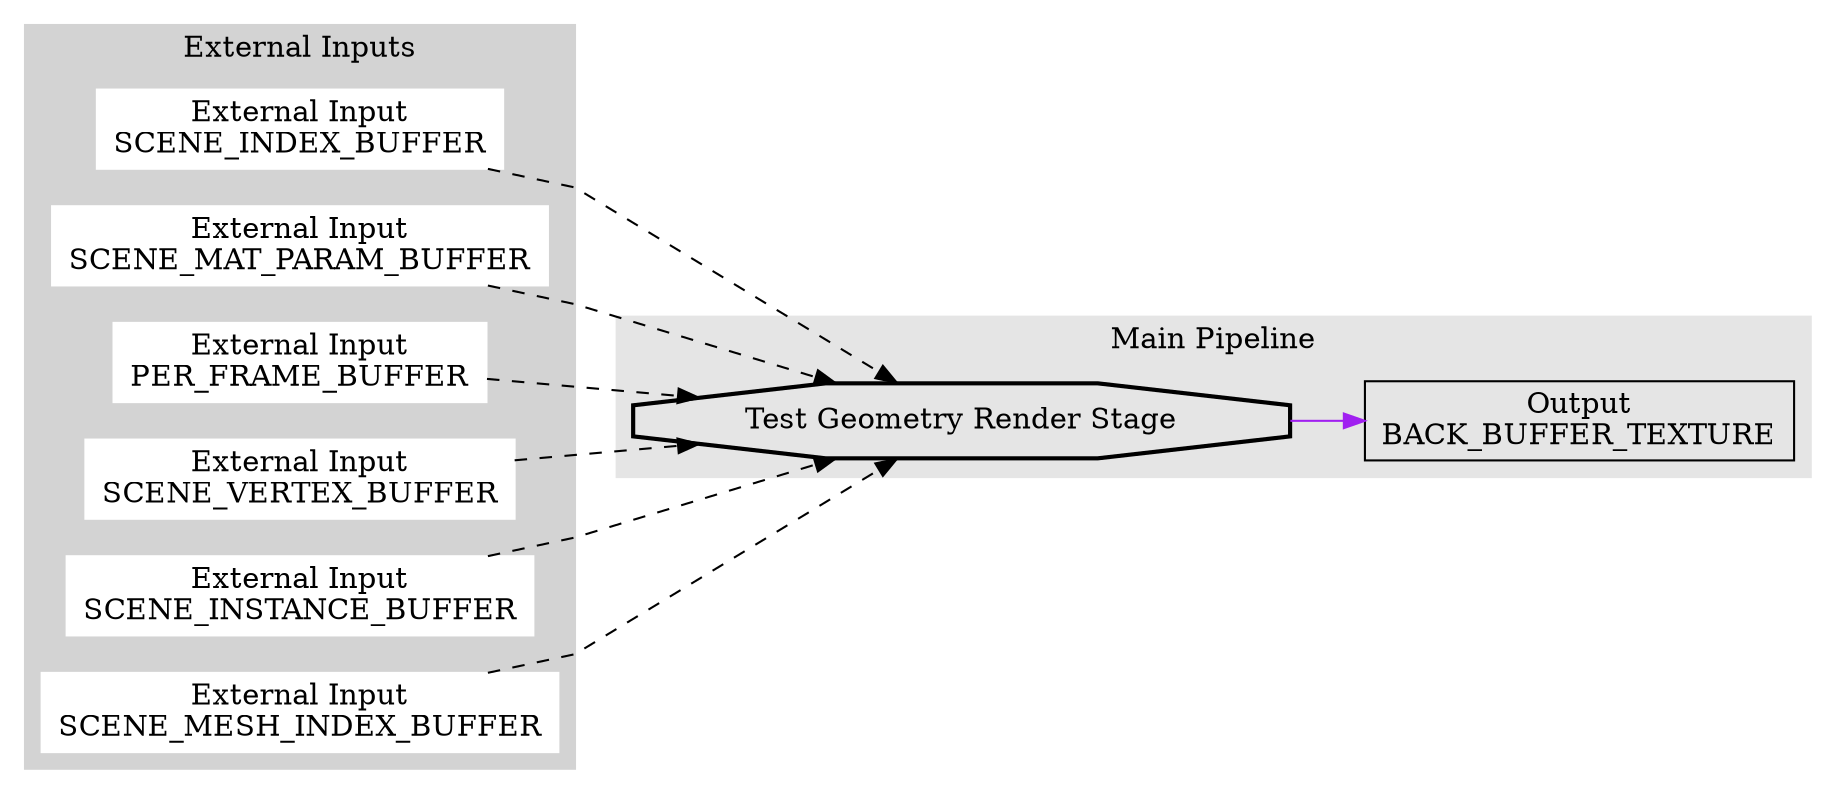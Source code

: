 digraph G {
	rankdir = LR;
	splines=polyline
	subgraph cluster0 {
		node [style=filled,color=white];
		style = filled;
		color = lightgrey;
		label = "Temporal Inputs";
	}
	subgraph cluster1 {
		node [style=filled,color=white];
		style = filled;
		color = lightgrey;
		label = "External Inputs";
		eia2 [shape=box,label="External Input\nSCENE_INDEX_BUFFER"];
		eia0 [shape=box,label="External Input\nSCENE_MAT_PARAM_BUFFER"];
		eia5 [shape=box,label="External Input\nPER_FRAME_BUFFER"];
		eia1 [shape=box,label="External Input\nSCENE_VERTEX_BUFFER"];
		eia3 [shape=box,label="External Input\nSCENE_INSTANCE_BUFFER"];
		eia4 [shape=box,label="External Input\nSCENE_MESH_INDEX_BUFFER"];
	}
	subgraph cluster2 {
		style = filled;
		color = gray90;
		label = "Main Pipeline";
		rs0 [shape=octagon,style=bold,label="Test Geometry Render Stage"];
		oa6 [shape=box,label="Output\nBACK_BUFFER_TEXTURE"];
	}
	{eia0, eia1, eia2, eia3, eia4, eia5} -> rs0[style=dashed];
	rs0 -> oa6[color=purple];
}